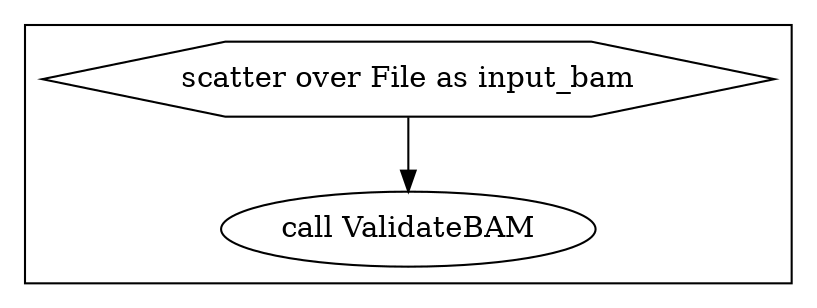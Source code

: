 digraph ValidateBamsWf {
  #rankdir=LR;
  compound=true;

  # Links
  SCATTER_0_VARIABLE_input_bam -> CALL_ValidateBAM

  # Nodes
  subgraph cluster_0 {
    style="filled,solid";
    fillcolor=white;
    CALL_ValidateBAM [label="call ValidateBAM"]
    SCATTER_0_VARIABLE_input_bam [shape="hexagon" label="scatter over File as input_bam"]
  }
}

